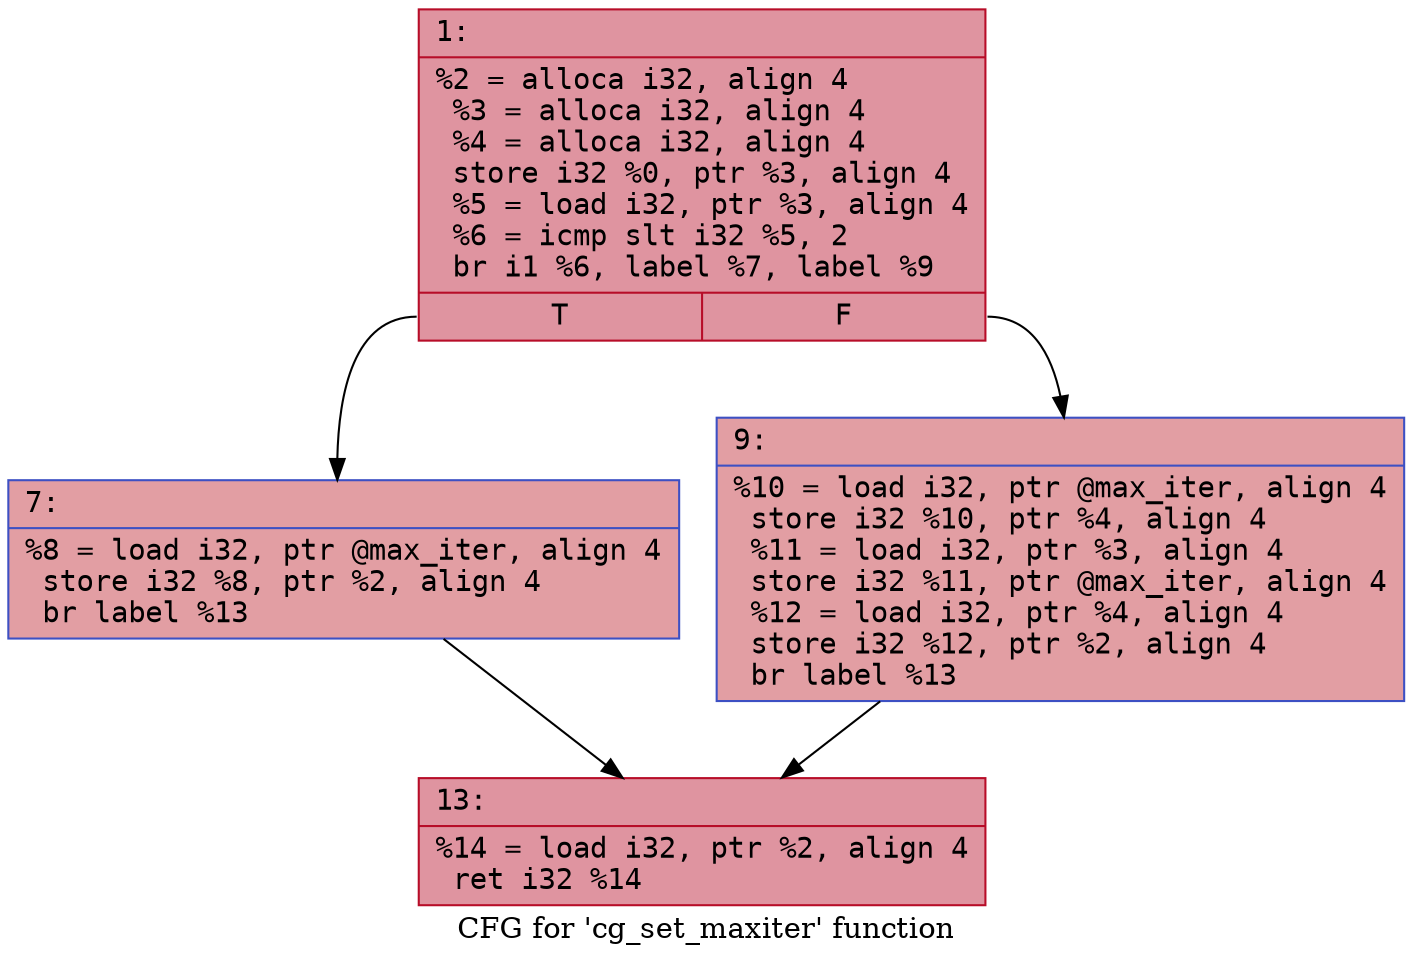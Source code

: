 digraph "CFG for 'cg_set_maxiter' function" {
	label="CFG for 'cg_set_maxiter' function";

	Node0x6000023edef0 [shape=record,color="#b70d28ff", style=filled, fillcolor="#b70d2870" fontname="Courier",label="{1:\l|  %2 = alloca i32, align 4\l  %3 = alloca i32, align 4\l  %4 = alloca i32, align 4\l  store i32 %0, ptr %3, align 4\l  %5 = load i32, ptr %3, align 4\l  %6 = icmp slt i32 %5, 2\l  br i1 %6, label %7, label %9\l|{<s0>T|<s1>F}}"];
	Node0x6000023edef0:s0 -> Node0x6000023edf40[tooltip="1 -> 7\nProbability 50.00%" ];
	Node0x6000023edef0:s1 -> Node0x6000023edf90[tooltip="1 -> 9\nProbability 50.00%" ];
	Node0x6000023edf40 [shape=record,color="#3d50c3ff", style=filled, fillcolor="#be242e70" fontname="Courier",label="{7:\l|  %8 = load i32, ptr @max_iter, align 4\l  store i32 %8, ptr %2, align 4\l  br label %13\l}"];
	Node0x6000023edf40 -> Node0x6000023edfe0[tooltip="7 -> 13\nProbability 100.00%" ];
	Node0x6000023edf90 [shape=record,color="#3d50c3ff", style=filled, fillcolor="#be242e70" fontname="Courier",label="{9:\l|  %10 = load i32, ptr @max_iter, align 4\l  store i32 %10, ptr %4, align 4\l  %11 = load i32, ptr %3, align 4\l  store i32 %11, ptr @max_iter, align 4\l  %12 = load i32, ptr %4, align 4\l  store i32 %12, ptr %2, align 4\l  br label %13\l}"];
	Node0x6000023edf90 -> Node0x6000023edfe0[tooltip="9 -> 13\nProbability 100.00%" ];
	Node0x6000023edfe0 [shape=record,color="#b70d28ff", style=filled, fillcolor="#b70d2870" fontname="Courier",label="{13:\l|  %14 = load i32, ptr %2, align 4\l  ret i32 %14\l}"];
}
